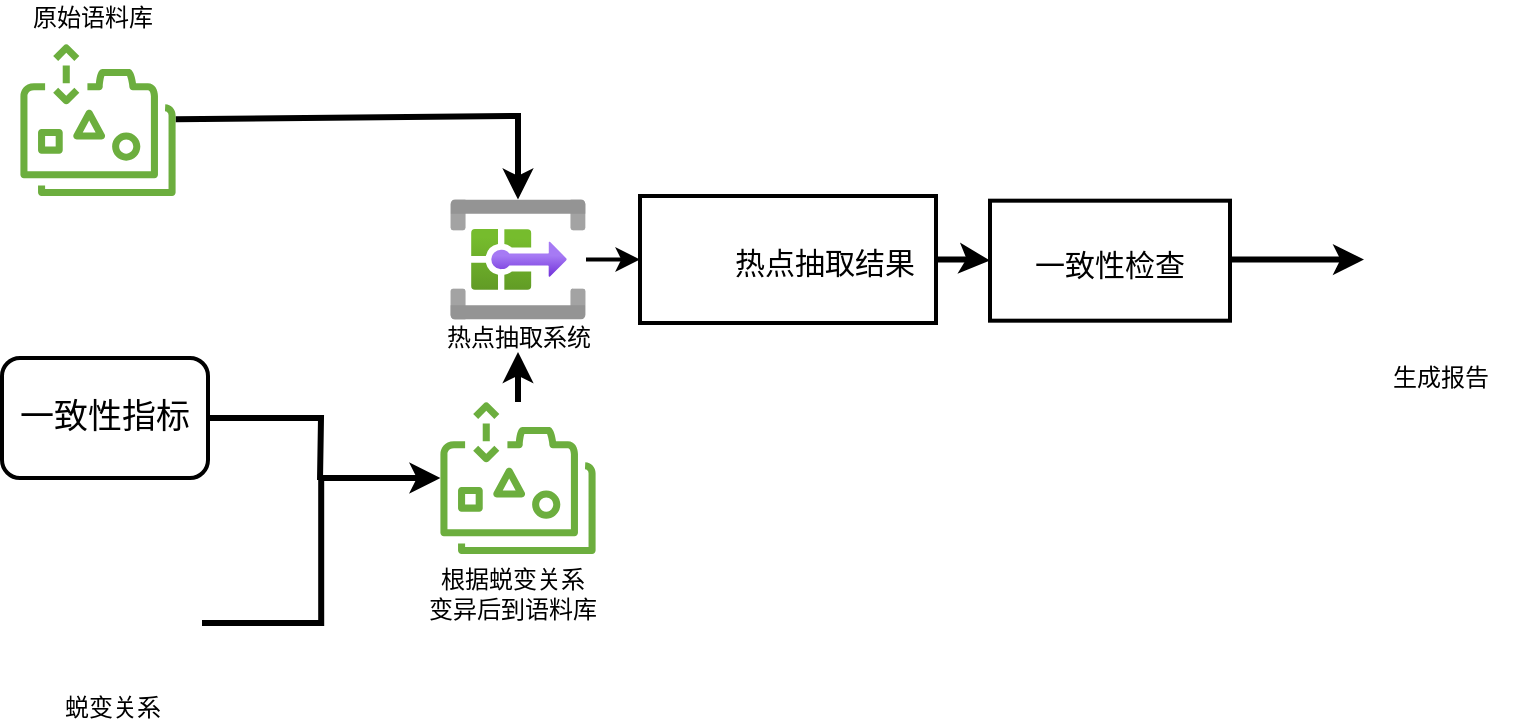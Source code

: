 <mxfile version="15.3.1" type="github">
  <diagram id="cbi_5YNyyTOZlltEN3Sk" name="Page-1">
    <mxGraphModel dx="946" dy="542" grid="0" gridSize="10" guides="1" tooltips="1" connect="1" arrows="1" fold="1" page="1" pageScale="1" pageWidth="827" pageHeight="1169" math="0" shadow="0">
      <root>
        <mxCell id="0" />
        <mxCell id="1" parent="0" />
        <mxCell id="AKLz8kXBmBINIcywqkMg-3" value="原始语料库" style="text;html=1;align=center;verticalAlign=middle;resizable=0;points=[];autosize=1;strokeColor=none;fillColor=none;strokeWidth=2;" vertex="1" parent="1">
          <mxGeometry x="40.5" y="201" width="70" height="18" as="geometry" />
        </mxCell>
        <mxCell id="AKLz8kXBmBINIcywqkMg-44" style="edgeStyle=orthogonalEdgeStyle;rounded=0;orthogonalLoop=1;jettySize=auto;html=1;startArrow=none;startFill=0;endArrow=classic;endFill=1;strokeColor=default;strokeWidth=3;" edge="1" parent="1" source="AKLz8kXBmBINIcywqkMg-4" target="AKLz8kXBmBINIcywqkMg-36">
          <mxGeometry relative="1" as="geometry" />
        </mxCell>
        <mxCell id="AKLz8kXBmBINIcywqkMg-4" value="" style="shape=image;html=1;verticalAlign=top;verticalLabelPosition=bottom;labelBackgroundColor=#ffffff;imageAspect=0;aspect=fixed;image=https://cdn2.iconfinder.com/data/icons/whcompare-servers-web-hosting/50/website-migration-128.png;strokeColor=default;strokeWidth=2;" vertex="1" parent="1">
          <mxGeometry x="40" y="467" width="91" height="91" as="geometry" />
        </mxCell>
        <mxCell id="AKLz8kXBmBINIcywqkMg-5" value="蜕变关系" style="text;html=1;align=center;verticalAlign=middle;resizable=0;points=[];autosize=1;strokeColor=none;fillColor=none;" vertex="1" parent="1">
          <mxGeometry x="56.5" y="546" width="58" height="18" as="geometry" />
        </mxCell>
        <mxCell id="AKLz8kXBmBINIcywqkMg-31" style="edgeStyle=none;rounded=0;orthogonalLoop=1;jettySize=auto;html=1;endArrow=classic;endFill=1;strokeColor=default;strokeWidth=3;startArrow=none;startFill=0;" edge="1" parent="1" source="AKLz8kXBmBINIcywqkMg-9" target="AKLz8kXBmBINIcywqkMg-10">
          <mxGeometry relative="1" as="geometry">
            <Array as="points">
              <mxPoint x="289" y="259" />
            </Array>
          </mxGeometry>
        </mxCell>
        <mxCell id="AKLz8kXBmBINIcywqkMg-9" value="" style="sketch=0;outlineConnect=0;fontColor=#232F3E;gradientColor=none;fillColor=#6CAE3E;strokeColor=default;dashed=0;verticalLabelPosition=bottom;verticalAlign=top;align=center;html=1;fontSize=12;fontStyle=0;aspect=fixed;pointerEvents=1;shape=mxgraph.aws4.elastic_file_system_infrequent_access;strokeWidth=2;" vertex="1" parent="1">
          <mxGeometry x="40" y="223" width="78" height="76" as="geometry" />
        </mxCell>
        <mxCell id="AKLz8kXBmBINIcywqkMg-24" value="" style="edgeStyle=none;rounded=0;orthogonalLoop=1;jettySize=auto;html=1;strokeColor=default;strokeWidth=2;" edge="1" parent="1" source="AKLz8kXBmBINIcywqkMg-10" target="AKLz8kXBmBINIcywqkMg-23">
          <mxGeometry relative="1" as="geometry" />
        </mxCell>
        <mxCell id="AKLz8kXBmBINIcywqkMg-10" value="" style="aspect=fixed;html=1;points=[];align=center;image;fontSize=12;image=img/lib/azure2/integration/System_Topic.svg;strokeColor=default;strokeWidth=2;" vertex="1" parent="1">
          <mxGeometry x="255" y="300.75" width="68" height="60" as="geometry" />
        </mxCell>
        <mxCell id="AKLz8kXBmBINIcywqkMg-11" value="热点抽取系统" style="text;html=1;align=center;verticalAlign=middle;resizable=0;points=[];autosize=1;strokeColor=none;fillColor=none;strokeWidth=2;" vertex="1" parent="1">
          <mxGeometry x="248" y="360.75" width="82" height="18" as="geometry" />
        </mxCell>
        <mxCell id="AKLz8kXBmBINIcywqkMg-47" value="" style="edgeStyle=orthogonalEdgeStyle;rounded=0;orthogonalLoop=1;jettySize=auto;html=1;startArrow=none;startFill=0;endArrow=classic;endFill=1;strokeColor=default;strokeWidth=3;" edge="1" parent="1" source="AKLz8kXBmBINIcywqkMg-23" target="AKLz8kXBmBINIcywqkMg-46">
          <mxGeometry relative="1" as="geometry" />
        </mxCell>
        <mxCell id="AKLz8kXBmBINIcywqkMg-23" value="" style="whiteSpace=wrap;html=1;verticalAlign=top;labelBackgroundColor=white;strokeColor=default;strokeWidth=2;" vertex="1" parent="1">
          <mxGeometry x="350" y="299" width="148" height="63.5" as="geometry" />
        </mxCell>
        <mxCell id="AKLz8kXBmBINIcywqkMg-20" value="" style="shape=image;html=1;verticalAlign=top;verticalLabelPosition=bottom;labelBackgroundColor=#ffffff;imageAspect=0;aspect=fixed;image=https://cdn4.iconfinder.com/data/icons/business-1221/24/Rank-128.png;strokeColor=default;strokeWidth=2;" vertex="1" parent="1">
          <mxGeometry x="359" y="312.25" width="34.75" height="34.75" as="geometry" />
        </mxCell>
        <mxCell id="AKLz8kXBmBINIcywqkMg-21" value="&lt;font style=&quot;font-size: 15px&quot;&gt;热点抽取结果&lt;/font&gt;" style="text;html=1;align=center;verticalAlign=middle;resizable=0;points=[];autosize=1;strokeColor=none;fillColor=none;strokeWidth=2;" vertex="1" parent="1">
          <mxGeometry x="391.66" y="322.34" width="100" height="19" as="geometry" />
        </mxCell>
        <mxCell id="AKLz8kXBmBINIcywqkMg-43" style="edgeStyle=orthogonalEdgeStyle;rounded=0;orthogonalLoop=1;jettySize=auto;html=1;startArrow=none;startFill=0;endArrow=none;endFill=0;strokeColor=default;strokeWidth=3;" edge="1" parent="1" source="AKLz8kXBmBINIcywqkMg-33">
          <mxGeometry relative="1" as="geometry">
            <mxPoint x="190" y="441" as="targetPoint" />
          </mxGeometry>
        </mxCell>
        <mxCell id="AKLz8kXBmBINIcywqkMg-33" value="&lt;font style=&quot;font-size: 17px&quot;&gt;一致性指标&lt;/font&gt;" style="rounded=1;whiteSpace=wrap;html=1;strokeColor=default;strokeWidth=2;" vertex="1" parent="1">
          <mxGeometry x="31" y="380" width="103" height="60" as="geometry" />
        </mxCell>
        <mxCell id="AKLz8kXBmBINIcywqkMg-45" style="edgeStyle=orthogonalEdgeStyle;rounded=0;orthogonalLoop=1;jettySize=auto;html=1;startArrow=none;startFill=0;endArrow=classic;endFill=1;strokeColor=default;strokeWidth=3;" edge="1" parent="1" source="AKLz8kXBmBINIcywqkMg-36">
          <mxGeometry relative="1" as="geometry">
            <mxPoint x="289" y="377" as="targetPoint" />
          </mxGeometry>
        </mxCell>
        <mxCell id="AKLz8kXBmBINIcywqkMg-36" value="" style="sketch=0;outlineConnect=0;fontColor=#232F3E;gradientColor=none;fillColor=#6CAE3E;strokeColor=default;dashed=0;verticalLabelPosition=bottom;verticalAlign=top;align=center;html=1;fontSize=12;fontStyle=0;aspect=fixed;pointerEvents=1;shape=mxgraph.aws4.elastic_file_system_infrequent_access;strokeWidth=2;" vertex="1" parent="1">
          <mxGeometry x="250" y="402" width="78" height="76" as="geometry" />
        </mxCell>
        <mxCell id="AKLz8kXBmBINIcywqkMg-37" value="根据蜕变关系&lt;br&gt;变异后到语料库" style="text;html=1;align=center;verticalAlign=middle;resizable=0;points=[];autosize=1;strokeColor=none;fillColor=none;" vertex="1" parent="1">
          <mxGeometry x="239" y="482" width="94" height="32" as="geometry" />
        </mxCell>
        <mxCell id="AKLz8kXBmBINIcywqkMg-49" value="" style="edgeStyle=orthogonalEdgeStyle;rounded=0;orthogonalLoop=1;jettySize=auto;html=1;startArrow=none;startFill=0;endArrow=classic;endFill=1;strokeColor=default;strokeWidth=3;" edge="1" parent="1" source="AKLz8kXBmBINIcywqkMg-46">
          <mxGeometry relative="1" as="geometry">
            <mxPoint x="712" y="330.8" as="targetPoint" />
          </mxGeometry>
        </mxCell>
        <mxCell id="AKLz8kXBmBINIcywqkMg-46" value="&lt;div&gt;&lt;span style=&quot;font-size: 14px&quot;&gt;&lt;br&gt;&lt;/span&gt;&lt;/div&gt;&lt;div&gt;&lt;font style=&quot;font-size: 15px&quot;&gt;一致性检查&lt;/font&gt;&lt;br&gt;&lt;/div&gt;" style="whiteSpace=wrap;html=1;verticalAlign=top;strokeColor=default;strokeWidth=2;labelBackgroundColor=white;align=center;" vertex="1" parent="1">
          <mxGeometry x="525" y="301.34" width="120" height="60" as="geometry" />
        </mxCell>
        <mxCell id="AKLz8kXBmBINIcywqkMg-50" value="" style="shape=image;html=1;verticalAlign=top;verticalLabelPosition=bottom;labelBackgroundColor=#ffffff;imageAspect=0;aspect=fixed;image=https://cdn1.iconfinder.com/data/icons/material-core/18/bug-report-128.png;strokeColor=default;strokeWidth=2;" vertex="1" parent="1">
          <mxGeometry x="712" y="293.25" width="75" height="75" as="geometry" />
        </mxCell>
        <mxCell id="AKLz8kXBmBINIcywqkMg-51" value="生成报告" style="text;html=1;align=center;verticalAlign=middle;resizable=0;points=[];autosize=1;strokeColor=none;fillColor=none;" vertex="1" parent="1">
          <mxGeometry x="720.5" y="381" width="58" height="18" as="geometry" />
        </mxCell>
      </root>
    </mxGraphModel>
  </diagram>
</mxfile>
